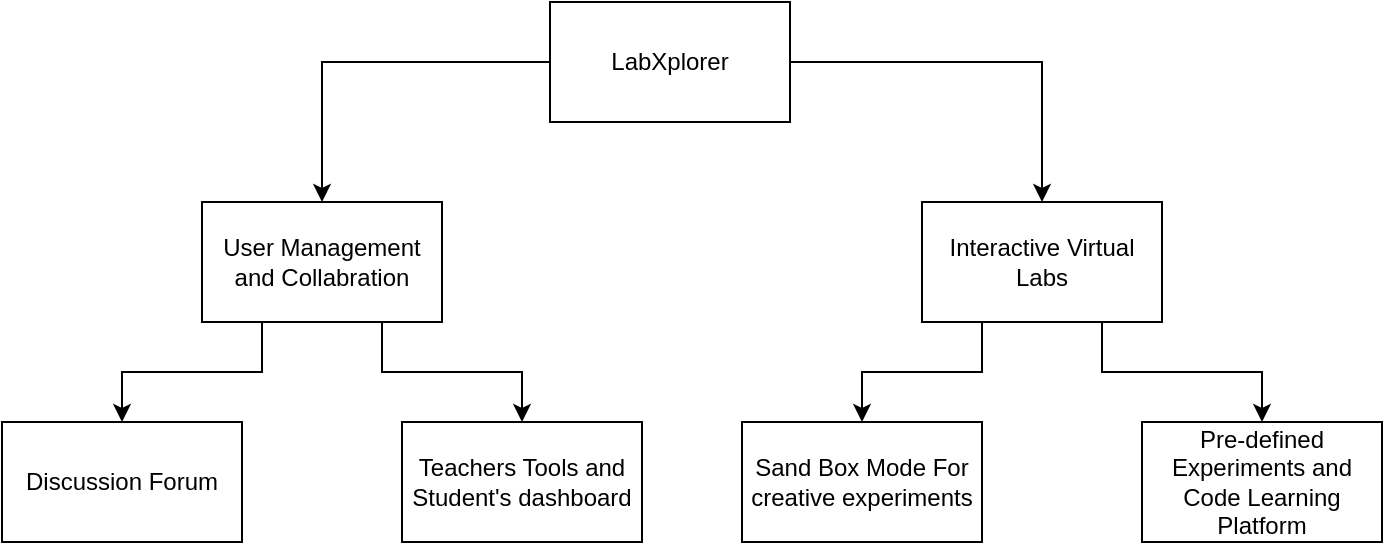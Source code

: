 <mxfile version="24.5.4" type="device">
  <diagram name="Page-1" id="8JEIZ-sNYnwFvh2CF00-">
    <mxGraphModel dx="1050" dy="596" grid="1" gridSize="10" guides="1" tooltips="1" connect="1" arrows="1" fold="1" page="1" pageScale="1" pageWidth="827" pageHeight="1169" math="0" shadow="0">
      <root>
        <mxCell id="0" />
        <mxCell id="1" parent="0" />
        <mxCell id="Ln6fYQxwX7A_vQN8N_4Y-9" style="edgeStyle=orthogonalEdgeStyle;rounded=0;orthogonalLoop=1;jettySize=auto;html=1;exitX=0;exitY=0.5;exitDx=0;exitDy=0;" edge="1" parent="1" source="Ln6fYQxwX7A_vQN8N_4Y-1" target="Ln6fYQxwX7A_vQN8N_4Y-2">
          <mxGeometry relative="1" as="geometry" />
        </mxCell>
        <mxCell id="Ln6fYQxwX7A_vQN8N_4Y-10" style="edgeStyle=orthogonalEdgeStyle;rounded=0;orthogonalLoop=1;jettySize=auto;html=1;exitX=1;exitY=0.5;exitDx=0;exitDy=0;entryX=0.5;entryY=0;entryDx=0;entryDy=0;" edge="1" parent="1" source="Ln6fYQxwX7A_vQN8N_4Y-1" target="Ln6fYQxwX7A_vQN8N_4Y-3">
          <mxGeometry relative="1" as="geometry" />
        </mxCell>
        <mxCell id="Ln6fYQxwX7A_vQN8N_4Y-1" value="LabXplorer" style="rounded=0;whiteSpace=wrap;html=1;" vertex="1" parent="1">
          <mxGeometry x="354" y="40" width="120" height="60" as="geometry" />
        </mxCell>
        <mxCell id="Ln6fYQxwX7A_vQN8N_4Y-11" style="edgeStyle=orthogonalEdgeStyle;rounded=0;orthogonalLoop=1;jettySize=auto;html=1;exitX=0.25;exitY=1;exitDx=0;exitDy=0;entryX=0.5;entryY=0;entryDx=0;entryDy=0;" edge="1" parent="1" source="Ln6fYQxwX7A_vQN8N_4Y-2" target="Ln6fYQxwX7A_vQN8N_4Y-4">
          <mxGeometry relative="1" as="geometry" />
        </mxCell>
        <mxCell id="Ln6fYQxwX7A_vQN8N_4Y-12" style="edgeStyle=orthogonalEdgeStyle;rounded=0;orthogonalLoop=1;jettySize=auto;html=1;exitX=0.75;exitY=1;exitDx=0;exitDy=0;entryX=0.5;entryY=0;entryDx=0;entryDy=0;" edge="1" parent="1" source="Ln6fYQxwX7A_vQN8N_4Y-2" target="Ln6fYQxwX7A_vQN8N_4Y-5">
          <mxGeometry relative="1" as="geometry" />
        </mxCell>
        <mxCell id="Ln6fYQxwX7A_vQN8N_4Y-2" value="User Management and Collabration" style="rounded=0;whiteSpace=wrap;html=1;" vertex="1" parent="1">
          <mxGeometry x="180" y="140" width="120" height="60" as="geometry" />
        </mxCell>
        <mxCell id="Ln6fYQxwX7A_vQN8N_4Y-13" style="edgeStyle=orthogonalEdgeStyle;rounded=0;orthogonalLoop=1;jettySize=auto;html=1;exitX=0.25;exitY=1;exitDx=0;exitDy=0;entryX=0.5;entryY=0;entryDx=0;entryDy=0;" edge="1" parent="1" source="Ln6fYQxwX7A_vQN8N_4Y-3" target="Ln6fYQxwX7A_vQN8N_4Y-6">
          <mxGeometry relative="1" as="geometry" />
        </mxCell>
        <mxCell id="Ln6fYQxwX7A_vQN8N_4Y-14" style="edgeStyle=orthogonalEdgeStyle;rounded=0;orthogonalLoop=1;jettySize=auto;html=1;exitX=0.75;exitY=1;exitDx=0;exitDy=0;entryX=0.5;entryY=0;entryDx=0;entryDy=0;" edge="1" parent="1" source="Ln6fYQxwX7A_vQN8N_4Y-3" target="Ln6fYQxwX7A_vQN8N_4Y-7">
          <mxGeometry relative="1" as="geometry" />
        </mxCell>
        <mxCell id="Ln6fYQxwX7A_vQN8N_4Y-3" value="Interactive Virtual Labs" style="rounded=0;whiteSpace=wrap;html=1;" vertex="1" parent="1">
          <mxGeometry x="540" y="140" width="120" height="60" as="geometry" />
        </mxCell>
        <mxCell id="Ln6fYQxwX7A_vQN8N_4Y-4" value="Discussion Forum" style="rounded=0;whiteSpace=wrap;html=1;" vertex="1" parent="1">
          <mxGeometry x="80" y="250" width="120" height="60" as="geometry" />
        </mxCell>
        <mxCell id="Ln6fYQxwX7A_vQN8N_4Y-5" value="Teachers Tools and Student&#39;s dashboard" style="rounded=0;whiteSpace=wrap;html=1;" vertex="1" parent="1">
          <mxGeometry x="280" y="250" width="120" height="60" as="geometry" />
        </mxCell>
        <mxCell id="Ln6fYQxwX7A_vQN8N_4Y-6" value="Sand Box Mode For creative experiments" style="rounded=0;whiteSpace=wrap;html=1;" vertex="1" parent="1">
          <mxGeometry x="450" y="250" width="120" height="60" as="geometry" />
        </mxCell>
        <mxCell id="Ln6fYQxwX7A_vQN8N_4Y-7" value="Pre-defined Experiments and Code Learning Platform" style="rounded=0;whiteSpace=wrap;html=1;" vertex="1" parent="1">
          <mxGeometry x="650" y="250" width="120" height="60" as="geometry" />
        </mxCell>
      </root>
    </mxGraphModel>
  </diagram>
</mxfile>
